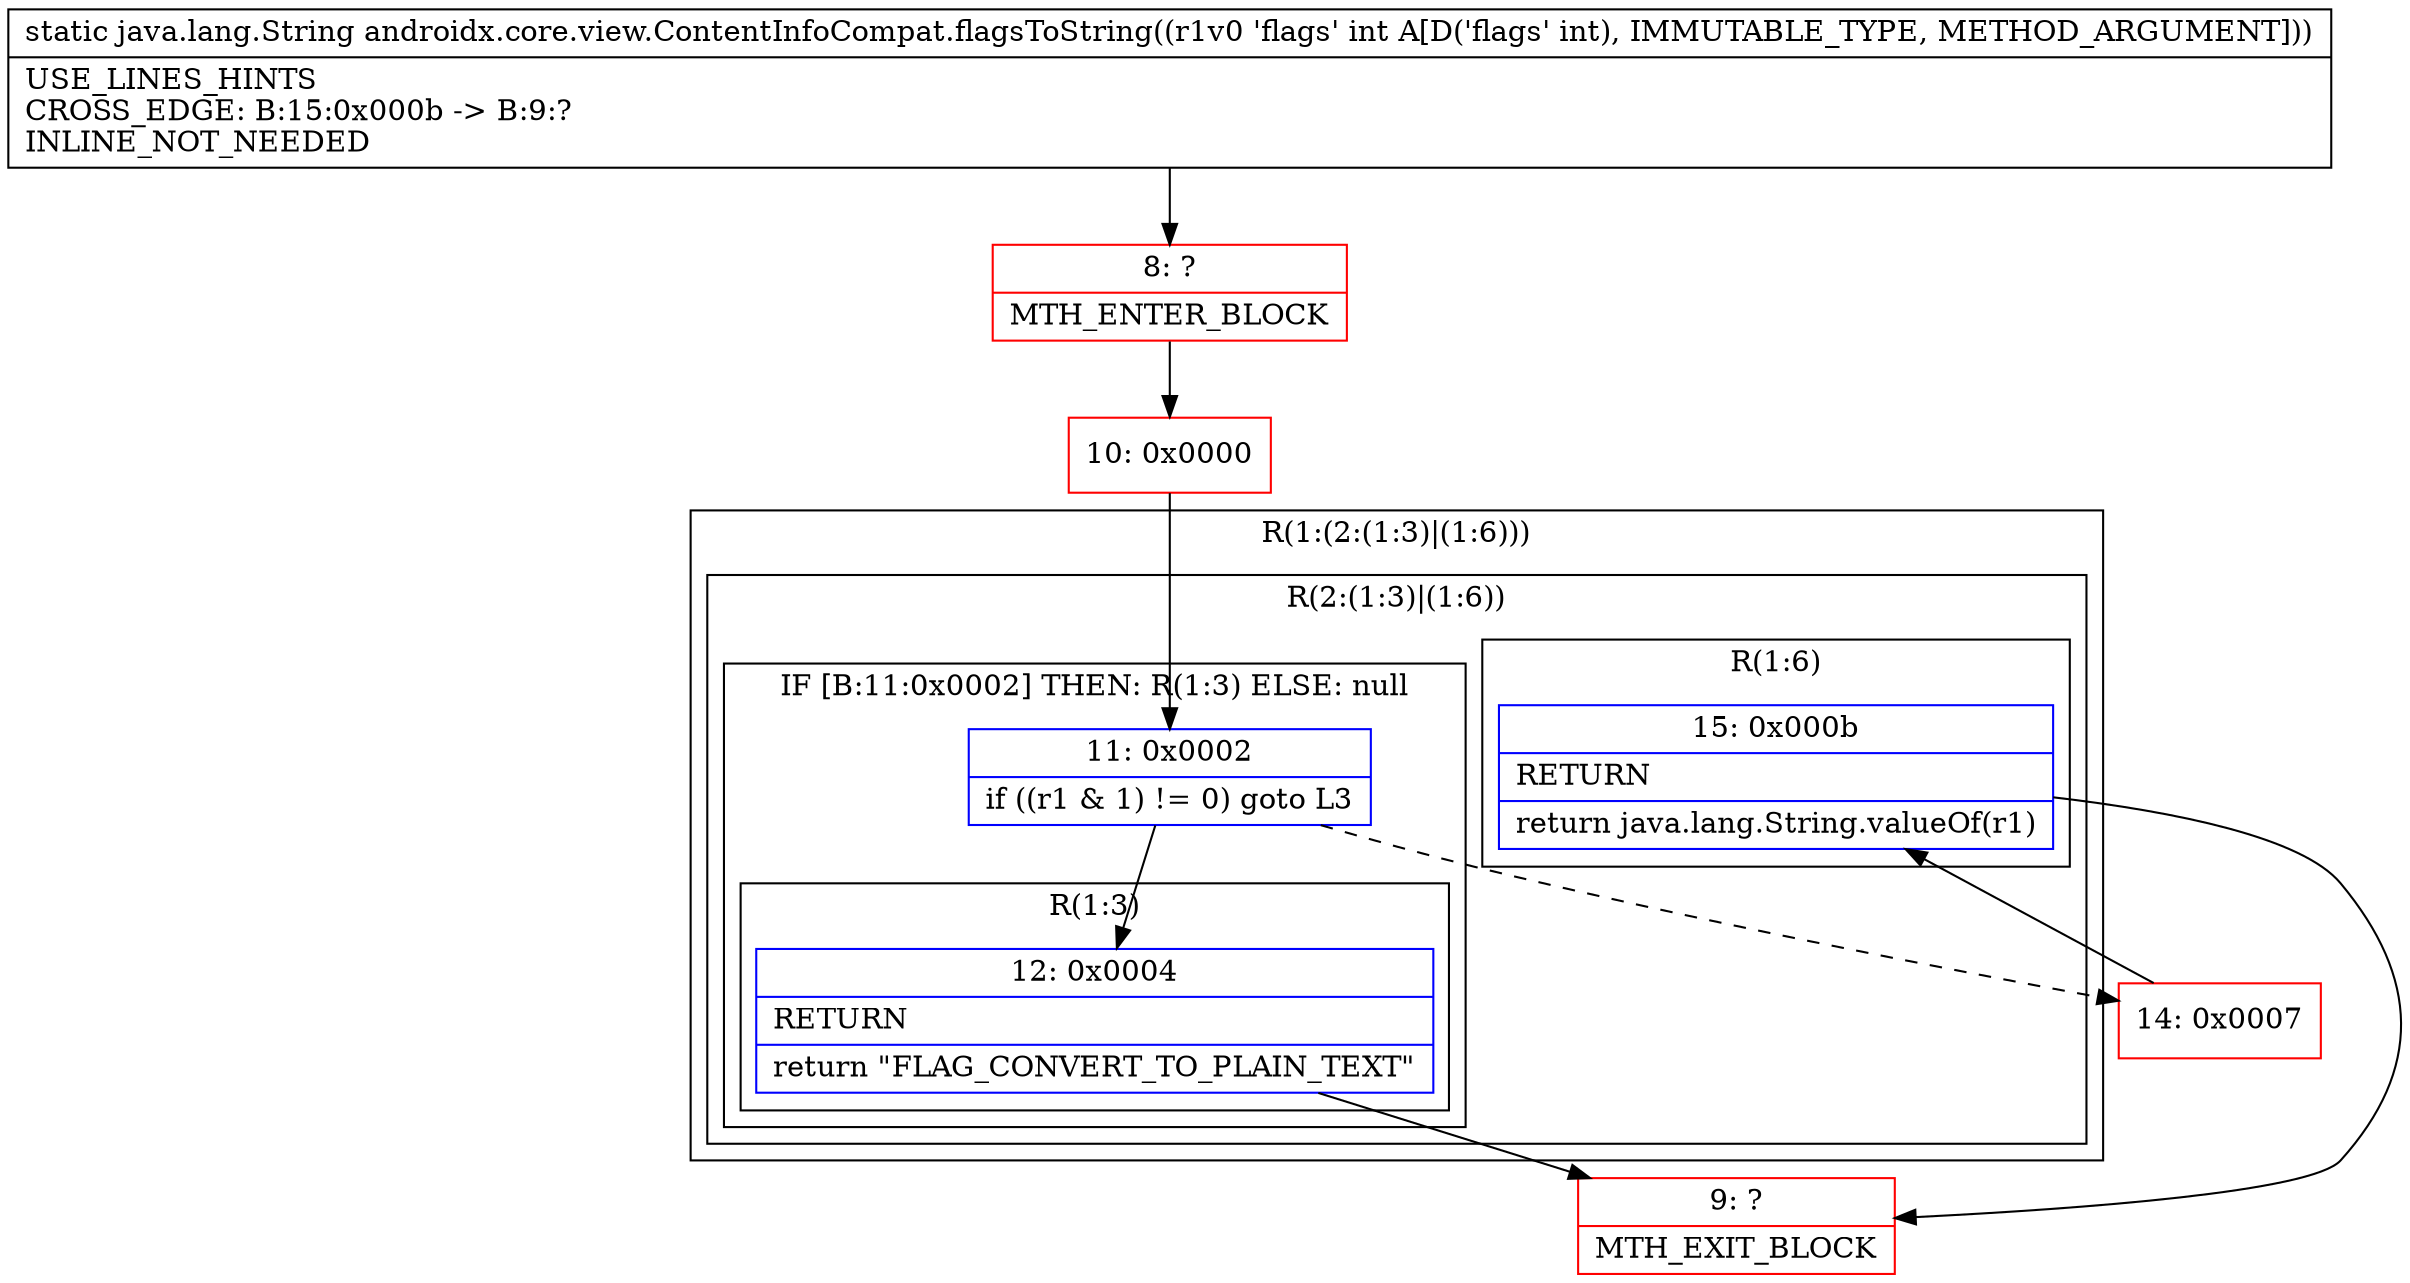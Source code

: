 digraph "CFG forandroidx.core.view.ContentInfoCompat.flagsToString(I)Ljava\/lang\/String;" {
subgraph cluster_Region_228383421 {
label = "R(1:(2:(1:3)|(1:6)))";
node [shape=record,color=blue];
subgraph cluster_Region_1074377695 {
label = "R(2:(1:3)|(1:6))";
node [shape=record,color=blue];
subgraph cluster_IfRegion_1848592218 {
label = "IF [B:11:0x0002] THEN: R(1:3) ELSE: null";
node [shape=record,color=blue];
Node_11 [shape=record,label="{11\:\ 0x0002|if ((r1 & 1) != 0) goto L3\l}"];
subgraph cluster_Region_153713338 {
label = "R(1:3)";
node [shape=record,color=blue];
Node_12 [shape=record,label="{12\:\ 0x0004|RETURN\l|return \"FLAG_CONVERT_TO_PLAIN_TEXT\"\l}"];
}
}
subgraph cluster_Region_1644892176 {
label = "R(1:6)";
node [shape=record,color=blue];
Node_15 [shape=record,label="{15\:\ 0x000b|RETURN\l|return java.lang.String.valueOf(r1)\l}"];
}
}
}
Node_8 [shape=record,color=red,label="{8\:\ ?|MTH_ENTER_BLOCK\l}"];
Node_10 [shape=record,color=red,label="{10\:\ 0x0000}"];
Node_9 [shape=record,color=red,label="{9\:\ ?|MTH_EXIT_BLOCK\l}"];
Node_14 [shape=record,color=red,label="{14\:\ 0x0007}"];
MethodNode[shape=record,label="{static java.lang.String androidx.core.view.ContentInfoCompat.flagsToString((r1v0 'flags' int A[D('flags' int), IMMUTABLE_TYPE, METHOD_ARGUMENT]))  | USE_LINES_HINTS\lCROSS_EDGE: B:15:0x000b \-\> B:9:?\lINLINE_NOT_NEEDED\l}"];
MethodNode -> Node_8;Node_11 -> Node_12;
Node_11 -> Node_14[style=dashed];
Node_12 -> Node_9;
Node_15 -> Node_9;
Node_8 -> Node_10;
Node_10 -> Node_11;
Node_14 -> Node_15;
}


